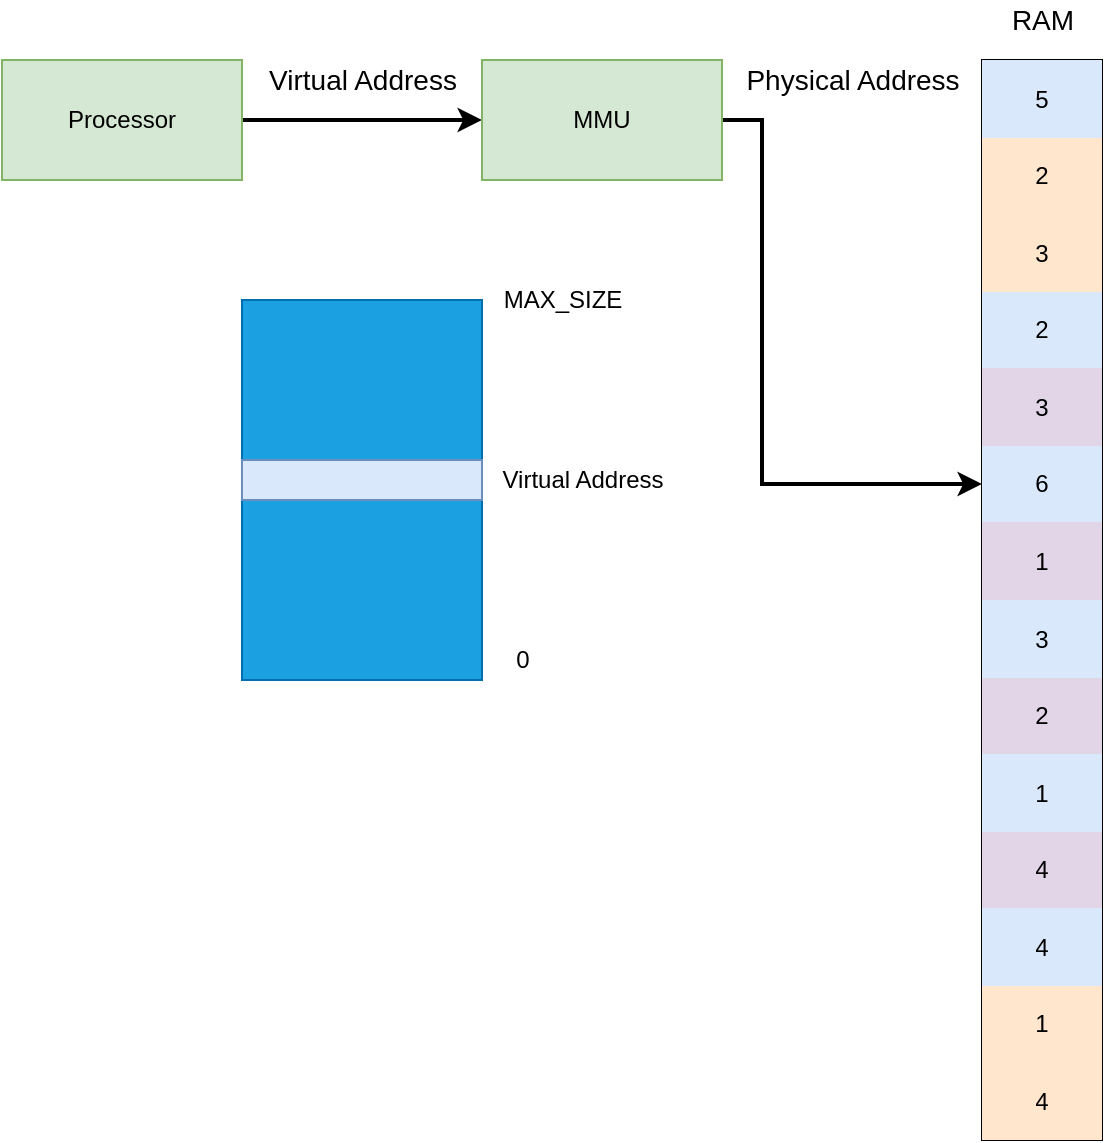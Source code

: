 <mxfile version="13.4.2" type="github">
  <diagram id="mn3PyTCkQ0PedTWfAS_1" name="Page-1">
    <mxGraphModel dx="2066" dy="1154" grid="1" gridSize="10" guides="1" tooltips="1" connect="1" arrows="1" fold="1" page="1" pageScale="1" pageWidth="827" pageHeight="1169" math="0" shadow="0">
      <root>
        <mxCell id="0" />
        <mxCell id="1" parent="0" />
        <mxCell id="DNlT2Y3OJVXcIzq59J7k-6" style="edgeStyle=orthogonalEdgeStyle;rounded=0;orthogonalLoop=1;jettySize=auto;html=1;entryX=0;entryY=0.5;entryDx=0;entryDy=0;strokeWidth=2;" edge="1" parent="1" source="DNlT2Y3OJVXcIzq59J7k-1" target="DNlT2Y3OJVXcIzq59J7k-4">
          <mxGeometry relative="1" as="geometry" />
        </mxCell>
        <mxCell id="DNlT2Y3OJVXcIzq59J7k-1" value="Processor" style="rounded=0;whiteSpace=wrap;html=1;fillColor=#d5e8d4;strokeColor=#82b366;" vertex="1" parent="1">
          <mxGeometry x="70" y="200" width="120" height="60" as="geometry" />
        </mxCell>
        <mxCell id="DNlT2Y3OJVXcIzq59J7k-2" value="" style="rounded=0;whiteSpace=wrap;html=1;fillColor=#1ba1e2;strokeColor=#006EAF;fontColor=#ffffff;" vertex="1" parent="1">
          <mxGeometry x="190" y="320" width="120" height="190" as="geometry" />
        </mxCell>
        <mxCell id="DNlT2Y3OJVXcIzq59J7k-3" value="" style="rounded=0;whiteSpace=wrap;html=1;fillColor=#dae8fc;strokeColor=#6c8ebf;" vertex="1" parent="1">
          <mxGeometry x="190" y="400" width="120" height="20" as="geometry" />
        </mxCell>
        <mxCell id="DNlT2Y3OJVXcIzq59J7k-37" style="edgeStyle=orthogonalEdgeStyle;rounded=0;orthogonalLoop=1;jettySize=auto;html=1;strokeWidth=2;" edge="1" parent="1" source="DNlT2Y3OJVXcIzq59J7k-4" target="DNlT2Y3OJVXcIzq59J7k-19">
          <mxGeometry relative="1" as="geometry">
            <Array as="points">
              <mxPoint x="450" y="230" />
              <mxPoint x="450" y="412" />
            </Array>
          </mxGeometry>
        </mxCell>
        <mxCell id="DNlT2Y3OJVXcIzq59J7k-4" value="MMU" style="rounded=0;whiteSpace=wrap;html=1;fillColor=#d5e8d4;strokeColor=#82b366;" vertex="1" parent="1">
          <mxGeometry x="310" y="200" width="120" height="60" as="geometry" />
        </mxCell>
        <mxCell id="2" value="&lt;font style=&quot;font-size: 14px&quot;&gt;Virtual Address&lt;/font&gt;" style="text;html=1;align=center;verticalAlign=middle;resizable=0;points=[];autosize=1;" vertex="1" parent="1">
          <mxGeometry x="195" y="200" width="110" height="20" as="geometry" />
        </mxCell>
        <mxCell id="DNlT2Y3OJVXcIzq59J7k-8" value="" style="shape=table;html=1;whiteSpace=wrap;startSize=0;container=1;collapsible=0;childLayout=tableLayout;" vertex="1" parent="1">
          <mxGeometry x="560" y="200" width="60" height="540" as="geometry" />
        </mxCell>
        <mxCell id="DNlT2Y3OJVXcIzq59J7k-9" value="" style="shape=partialRectangle;html=1;whiteSpace=wrap;collapsible=0;dropTarget=0;pointerEvents=0;fillColor=none;top=0;left=0;bottom=0;right=0;points=[[0,0.5],[1,0.5]];portConstraint=eastwest;" vertex="1" parent="DNlT2Y3OJVXcIzq59J7k-8">
          <mxGeometry width="60" height="39" as="geometry" />
        </mxCell>
        <mxCell id="DNlT2Y3OJVXcIzq59J7k-10" value="5" style="shape=partialRectangle;html=1;whiteSpace=wrap;connectable=0;overflow=hidden;fillColor=#dae8fc;top=0;left=0;bottom=0;right=0;strokeColor=#6c8ebf;" vertex="1" parent="DNlT2Y3OJVXcIzq59J7k-9">
          <mxGeometry width="60" height="39" as="geometry" />
        </mxCell>
        <mxCell id="DNlT2Y3OJVXcIzq59J7k-11" value="" style="shape=partialRectangle;html=1;whiteSpace=wrap;collapsible=0;dropTarget=0;pointerEvents=0;fillColor=none;top=0;left=0;bottom=0;right=0;points=[[0,0.5],[1,0.5]];portConstraint=eastwest;" vertex="1" parent="DNlT2Y3OJVXcIzq59J7k-8">
          <mxGeometry y="39" width="60" height="38" as="geometry" />
        </mxCell>
        <mxCell id="DNlT2Y3OJVXcIzq59J7k-12" value="2" style="shape=partialRectangle;html=1;whiteSpace=wrap;connectable=0;overflow=hidden;fillColor=#ffe6cc;top=0;left=0;bottom=0;right=0;strokeColor=#d79b00;" vertex="1" parent="DNlT2Y3OJVXcIzq59J7k-11">
          <mxGeometry width="60" height="38" as="geometry" />
        </mxCell>
        <mxCell id="DNlT2Y3OJVXcIzq59J7k-13" value="" style="shape=partialRectangle;html=1;whiteSpace=wrap;collapsible=0;dropTarget=0;pointerEvents=0;fillColor=none;top=0;left=0;bottom=0;right=0;points=[[0,0.5],[1,0.5]];portConstraint=eastwest;" vertex="1" parent="DNlT2Y3OJVXcIzq59J7k-8">
          <mxGeometry y="77" width="60" height="39" as="geometry" />
        </mxCell>
        <mxCell id="DNlT2Y3OJVXcIzq59J7k-14" value="3" style="shape=partialRectangle;html=1;whiteSpace=wrap;connectable=0;overflow=hidden;fillColor=#ffe6cc;top=0;left=0;bottom=0;right=0;strokeColor=#d79b00;" vertex="1" parent="DNlT2Y3OJVXcIzq59J7k-13">
          <mxGeometry width="60" height="39" as="geometry" />
        </mxCell>
        <mxCell id="DNlT2Y3OJVXcIzq59J7k-15" value="" style="shape=partialRectangle;html=1;whiteSpace=wrap;collapsible=0;dropTarget=0;pointerEvents=0;fillColor=none;top=0;left=0;bottom=0;right=0;points=[[0,0.5],[1,0.5]];portConstraint=eastwest;" vertex="1" parent="DNlT2Y3OJVXcIzq59J7k-8">
          <mxGeometry y="116" width="60" height="38" as="geometry" />
        </mxCell>
        <mxCell id="DNlT2Y3OJVXcIzq59J7k-16" value="2" style="shape=partialRectangle;html=1;whiteSpace=wrap;connectable=0;overflow=hidden;fillColor=#dae8fc;top=0;left=0;bottom=0;right=0;strokeColor=#6c8ebf;" vertex="1" parent="DNlT2Y3OJVXcIzq59J7k-15">
          <mxGeometry width="60" height="38" as="geometry" />
        </mxCell>
        <mxCell id="DNlT2Y3OJVXcIzq59J7k-17" value="" style="shape=partialRectangle;html=1;whiteSpace=wrap;collapsible=0;dropTarget=0;pointerEvents=0;fillColor=none;top=0;left=0;bottom=0;right=0;points=[[0,0.5],[1,0.5]];portConstraint=eastwest;" vertex="1" parent="DNlT2Y3OJVXcIzq59J7k-8">
          <mxGeometry y="154" width="60" height="39" as="geometry" />
        </mxCell>
        <mxCell id="DNlT2Y3OJVXcIzq59J7k-18" value="3" style="shape=partialRectangle;html=1;whiteSpace=wrap;connectable=0;overflow=hidden;fillColor=#e1d5e7;top=0;left=0;bottom=0;right=0;strokeColor=#9673a6;" vertex="1" parent="DNlT2Y3OJVXcIzq59J7k-17">
          <mxGeometry width="60" height="39" as="geometry" />
        </mxCell>
        <mxCell id="DNlT2Y3OJVXcIzq59J7k-19" value="" style="shape=partialRectangle;html=1;whiteSpace=wrap;collapsible=0;dropTarget=0;pointerEvents=0;fillColor=none;top=0;left=0;bottom=0;right=0;points=[[0,0.5],[1,0.5]];portConstraint=eastwest;" vertex="1" parent="DNlT2Y3OJVXcIzq59J7k-8">
          <mxGeometry y="193" width="60" height="38" as="geometry" />
        </mxCell>
        <mxCell id="DNlT2Y3OJVXcIzq59J7k-20" value="6" style="shape=partialRectangle;html=1;whiteSpace=wrap;connectable=0;overflow=hidden;fillColor=#dae8fc;top=0;left=0;bottom=0;right=0;strokeColor=#6c8ebf;" vertex="1" parent="DNlT2Y3OJVXcIzq59J7k-19">
          <mxGeometry width="60" height="38" as="geometry" />
        </mxCell>
        <mxCell id="DNlT2Y3OJVXcIzq59J7k-21" value="" style="shape=partialRectangle;html=1;whiteSpace=wrap;collapsible=0;dropTarget=0;pointerEvents=0;fillColor=none;top=0;left=0;bottom=0;right=0;points=[[0,0.5],[1,0.5]];portConstraint=eastwest;" vertex="1" parent="DNlT2Y3OJVXcIzq59J7k-8">
          <mxGeometry y="231" width="60" height="39" as="geometry" />
        </mxCell>
        <mxCell id="DNlT2Y3OJVXcIzq59J7k-22" value="1" style="shape=partialRectangle;html=1;whiteSpace=wrap;connectable=0;overflow=hidden;fillColor=#e1d5e7;top=0;left=0;bottom=0;right=0;strokeColor=#9673a6;" vertex="1" parent="DNlT2Y3OJVXcIzq59J7k-21">
          <mxGeometry width="60" height="39" as="geometry" />
        </mxCell>
        <mxCell id="DNlT2Y3OJVXcIzq59J7k-23" value="" style="shape=partialRectangle;html=1;whiteSpace=wrap;collapsible=0;dropTarget=0;pointerEvents=0;fillColor=none;top=0;left=0;bottom=0;right=0;points=[[0,0.5],[1,0.5]];portConstraint=eastwest;" vertex="1" parent="DNlT2Y3OJVXcIzq59J7k-8">
          <mxGeometry y="270" width="60" height="39" as="geometry" />
        </mxCell>
        <mxCell id="DNlT2Y3OJVXcIzq59J7k-24" value="3" style="shape=partialRectangle;html=1;whiteSpace=wrap;connectable=0;overflow=hidden;fillColor=#dae8fc;top=0;left=0;bottom=0;right=0;strokeColor=#6c8ebf;" vertex="1" parent="DNlT2Y3OJVXcIzq59J7k-23">
          <mxGeometry width="60" height="39" as="geometry" />
        </mxCell>
        <mxCell id="DNlT2Y3OJVXcIzq59J7k-25" value="" style="shape=partialRectangle;html=1;whiteSpace=wrap;collapsible=0;dropTarget=0;pointerEvents=0;fillColor=none;top=0;left=0;bottom=0;right=0;points=[[0,0.5],[1,0.5]];portConstraint=eastwest;" vertex="1" parent="DNlT2Y3OJVXcIzq59J7k-8">
          <mxGeometry y="309" width="60" height="38" as="geometry" />
        </mxCell>
        <mxCell id="DNlT2Y3OJVXcIzq59J7k-26" value="2" style="shape=partialRectangle;html=1;whiteSpace=wrap;connectable=0;overflow=hidden;fillColor=#e1d5e7;top=0;left=0;bottom=0;right=0;strokeColor=#9673a6;" vertex="1" parent="DNlT2Y3OJVXcIzq59J7k-25">
          <mxGeometry width="60" height="38" as="geometry" />
        </mxCell>
        <mxCell id="DNlT2Y3OJVXcIzq59J7k-27" value="" style="shape=partialRectangle;html=1;whiteSpace=wrap;collapsible=0;dropTarget=0;pointerEvents=0;fillColor=none;top=0;left=0;bottom=0;right=0;points=[[0,0.5],[1,0.5]];portConstraint=eastwest;" vertex="1" parent="DNlT2Y3OJVXcIzq59J7k-8">
          <mxGeometry y="347" width="60" height="39" as="geometry" />
        </mxCell>
        <mxCell id="DNlT2Y3OJVXcIzq59J7k-28" value="1" style="shape=partialRectangle;html=1;whiteSpace=wrap;connectable=0;overflow=hidden;fillColor=#dae8fc;top=0;left=0;bottom=0;right=0;strokeColor=#6c8ebf;" vertex="1" parent="DNlT2Y3OJVXcIzq59J7k-27">
          <mxGeometry width="60" height="39" as="geometry" />
        </mxCell>
        <mxCell id="DNlT2Y3OJVXcIzq59J7k-29" value="" style="shape=partialRectangle;html=1;whiteSpace=wrap;collapsible=0;dropTarget=0;pointerEvents=0;fillColor=none;top=0;left=0;bottom=0;right=0;points=[[0,0.5],[1,0.5]];portConstraint=eastwest;" vertex="1" parent="DNlT2Y3OJVXcIzq59J7k-8">
          <mxGeometry y="386" width="60" height="38" as="geometry" />
        </mxCell>
        <mxCell id="DNlT2Y3OJVXcIzq59J7k-30" value="4" style="shape=partialRectangle;html=1;whiteSpace=wrap;connectable=0;overflow=hidden;fillColor=#e1d5e7;top=0;left=0;bottom=0;right=0;strokeColor=#9673a6;" vertex="1" parent="DNlT2Y3OJVXcIzq59J7k-29">
          <mxGeometry width="60" height="38" as="geometry" />
        </mxCell>
        <mxCell id="DNlT2Y3OJVXcIzq59J7k-31" value="" style="shape=partialRectangle;html=1;whiteSpace=wrap;collapsible=0;dropTarget=0;pointerEvents=0;fillColor=none;top=0;left=0;bottom=0;right=0;points=[[0,0.5],[1,0.5]];portConstraint=eastwest;" vertex="1" parent="DNlT2Y3OJVXcIzq59J7k-8">
          <mxGeometry y="424" width="60" height="39" as="geometry" />
        </mxCell>
        <mxCell id="DNlT2Y3OJVXcIzq59J7k-32" value="4" style="shape=partialRectangle;html=1;whiteSpace=wrap;connectable=0;overflow=hidden;fillColor=#dae8fc;top=0;left=0;bottom=0;right=0;strokeColor=#6c8ebf;" vertex="1" parent="DNlT2Y3OJVXcIzq59J7k-31">
          <mxGeometry width="60" height="39" as="geometry" />
        </mxCell>
        <mxCell id="DNlT2Y3OJVXcIzq59J7k-33" value="" style="shape=partialRectangle;html=1;whiteSpace=wrap;collapsible=0;dropTarget=0;pointerEvents=0;fillColor=none;top=0;left=0;bottom=0;right=0;points=[[0,0.5],[1,0.5]];portConstraint=eastwest;" vertex="1" parent="DNlT2Y3OJVXcIzq59J7k-8">
          <mxGeometry y="463" width="60" height="38" as="geometry" />
        </mxCell>
        <mxCell id="DNlT2Y3OJVXcIzq59J7k-34" value="1" style="shape=partialRectangle;html=1;whiteSpace=wrap;connectable=0;overflow=hidden;fillColor=#ffe6cc;top=0;left=0;bottom=0;right=0;strokeColor=#d79b00;" vertex="1" parent="DNlT2Y3OJVXcIzq59J7k-33">
          <mxGeometry width="60" height="38" as="geometry" />
        </mxCell>
        <mxCell id="DNlT2Y3OJVXcIzq59J7k-35" value="" style="shape=partialRectangle;html=1;whiteSpace=wrap;collapsible=0;dropTarget=0;pointerEvents=0;fillColor=none;top=0;left=0;bottom=0;right=0;points=[[0,0.5],[1,0.5]];portConstraint=eastwest;" vertex="1" parent="DNlT2Y3OJVXcIzq59J7k-8">
          <mxGeometry y="501" width="60" height="39" as="geometry" />
        </mxCell>
        <mxCell id="DNlT2Y3OJVXcIzq59J7k-36" value="4" style="shape=partialRectangle;html=1;whiteSpace=wrap;connectable=0;overflow=hidden;fillColor=#ffe6cc;top=0;left=0;bottom=0;right=0;strokeColor=#d79b00;" vertex="1" parent="DNlT2Y3OJVXcIzq59J7k-35">
          <mxGeometry width="60" height="39" as="geometry" />
        </mxCell>
        <mxCell id="DNlT2Y3OJVXcIzq59J7k-38" value="&lt;font style=&quot;font-size: 14px&quot;&gt;Physical Address&lt;/font&gt;" style="text;html=1;align=center;verticalAlign=middle;resizable=0;points=[];autosize=1;" vertex="1" parent="1">
          <mxGeometry x="435" y="200" width="120" height="20" as="geometry" />
        </mxCell>
        <mxCell id="DNlT2Y3OJVXcIzq59J7k-39" value="&lt;font style=&quot;font-size: 14px&quot;&gt;RAM&lt;/font&gt;" style="text;html=1;align=center;verticalAlign=middle;resizable=0;points=[];autosize=1;" vertex="1" parent="1">
          <mxGeometry x="565" y="170" width="50" height="20" as="geometry" />
        </mxCell>
        <mxCell id="DNlT2Y3OJVXcIzq59J7k-40" value="MAX_SIZE" style="text;html=1;align=center;verticalAlign=middle;resizable=0;points=[];autosize=1;" vertex="1" parent="1">
          <mxGeometry x="315" y="310" width="70" height="20" as="geometry" />
        </mxCell>
        <mxCell id="DNlT2Y3OJVXcIzq59J7k-41" value="0" style="text;html=1;align=center;verticalAlign=middle;resizable=0;points=[];autosize=1;" vertex="1" parent="1">
          <mxGeometry x="320" y="490" width="20" height="20" as="geometry" />
        </mxCell>
        <mxCell id="DNlT2Y3OJVXcIzq59J7k-42" value="Virtual Address" style="text;html=1;align=center;verticalAlign=middle;resizable=0;points=[];autosize=1;" vertex="1" parent="1">
          <mxGeometry x="310" y="400" width="100" height="20" as="geometry" />
        </mxCell>
      </root>
    </mxGraphModel>
  </diagram>
</mxfile>
